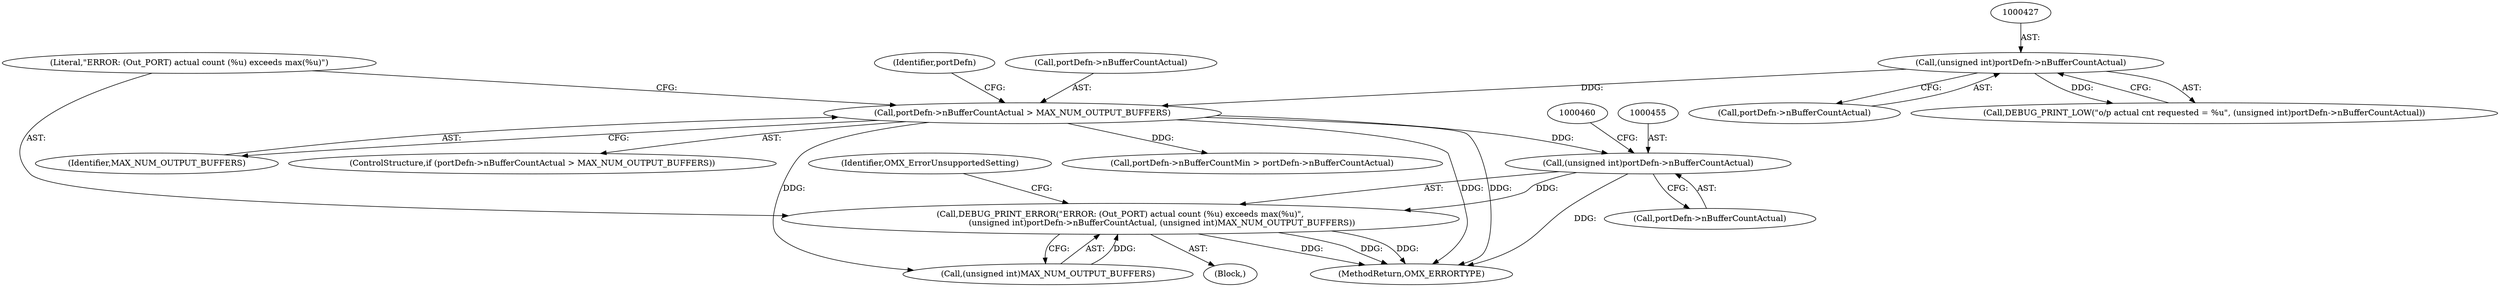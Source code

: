 digraph "0_Android_89913d7df36dbeb458ce165856bd6505a2ec647d_2@pointer" {
"1000454" [label="(Call,(unsigned int)portDefn->nBufferCountActual)"];
"1000446" [label="(Call,portDefn->nBufferCountActual > MAX_NUM_OUTPUT_BUFFERS)"];
"1000426" [label="(Call,(unsigned int)portDefn->nBufferCountActual)"];
"1000452" [label="(Call,DEBUG_PRINT_ERROR(\"ERROR: (Out_PORT) actual count (%u) exceeds max(%u)\",\n                                (unsigned int)portDefn->nBufferCountActual, (unsigned int)MAX_NUM_OUTPUT_BUFFERS))"];
"1002951" [label="(MethodReturn,OMX_ERRORTYPE)"];
"1000463" [label="(Identifier,OMX_ErrorUnsupportedSetting)"];
"1000453" [label="(Literal,\"ERROR: (Out_PORT) actual count (%u) exceeds max(%u)\")"];
"1000445" [label="(ControlStructure,if (portDefn->nBufferCountActual > MAX_NUM_OUTPUT_BUFFERS))"];
"1000447" [label="(Call,portDefn->nBufferCountActual)"];
"1000467" [label="(Identifier,portDefn)"];
"1000452" [label="(Call,DEBUG_PRINT_ERROR(\"ERROR: (Out_PORT) actual count (%u) exceeds max(%u)\",\n                                (unsigned int)portDefn->nBufferCountActual, (unsigned int)MAX_NUM_OUTPUT_BUFFERS))"];
"1000459" [label="(Call,(unsigned int)MAX_NUM_OUTPUT_BUFFERS)"];
"1000446" [label="(Call,portDefn->nBufferCountActual > MAX_NUM_OUTPUT_BUFFERS)"];
"1000424" [label="(Call,DEBUG_PRINT_LOW(\"o/p actual cnt requested = %u\", (unsigned int)portDefn->nBufferCountActual))"];
"1000465" [label="(Call,portDefn->nBufferCountMin > portDefn->nBufferCountActual)"];
"1000456" [label="(Call,portDefn->nBufferCountActual)"];
"1000450" [label="(Identifier,MAX_NUM_OUTPUT_BUFFERS)"];
"1000428" [label="(Call,portDefn->nBufferCountActual)"];
"1000426" [label="(Call,(unsigned int)portDefn->nBufferCountActual)"];
"1000454" [label="(Call,(unsigned int)portDefn->nBufferCountActual)"];
"1000451" [label="(Block,)"];
"1000454" -> "1000452"  [label="AST: "];
"1000454" -> "1000456"  [label="CFG: "];
"1000455" -> "1000454"  [label="AST: "];
"1000456" -> "1000454"  [label="AST: "];
"1000460" -> "1000454"  [label="CFG: "];
"1000454" -> "1002951"  [label="DDG: "];
"1000454" -> "1000452"  [label="DDG: "];
"1000446" -> "1000454"  [label="DDG: "];
"1000446" -> "1000445"  [label="AST: "];
"1000446" -> "1000450"  [label="CFG: "];
"1000447" -> "1000446"  [label="AST: "];
"1000450" -> "1000446"  [label="AST: "];
"1000453" -> "1000446"  [label="CFG: "];
"1000467" -> "1000446"  [label="CFG: "];
"1000446" -> "1002951"  [label="DDG: "];
"1000446" -> "1002951"  [label="DDG: "];
"1000426" -> "1000446"  [label="DDG: "];
"1000446" -> "1000459"  [label="DDG: "];
"1000446" -> "1000465"  [label="DDG: "];
"1000426" -> "1000424"  [label="AST: "];
"1000426" -> "1000428"  [label="CFG: "];
"1000427" -> "1000426"  [label="AST: "];
"1000428" -> "1000426"  [label="AST: "];
"1000424" -> "1000426"  [label="CFG: "];
"1000426" -> "1000424"  [label="DDG: "];
"1000452" -> "1000451"  [label="AST: "];
"1000452" -> "1000459"  [label="CFG: "];
"1000453" -> "1000452"  [label="AST: "];
"1000459" -> "1000452"  [label="AST: "];
"1000463" -> "1000452"  [label="CFG: "];
"1000452" -> "1002951"  [label="DDG: "];
"1000452" -> "1002951"  [label="DDG: "];
"1000452" -> "1002951"  [label="DDG: "];
"1000459" -> "1000452"  [label="DDG: "];
}
